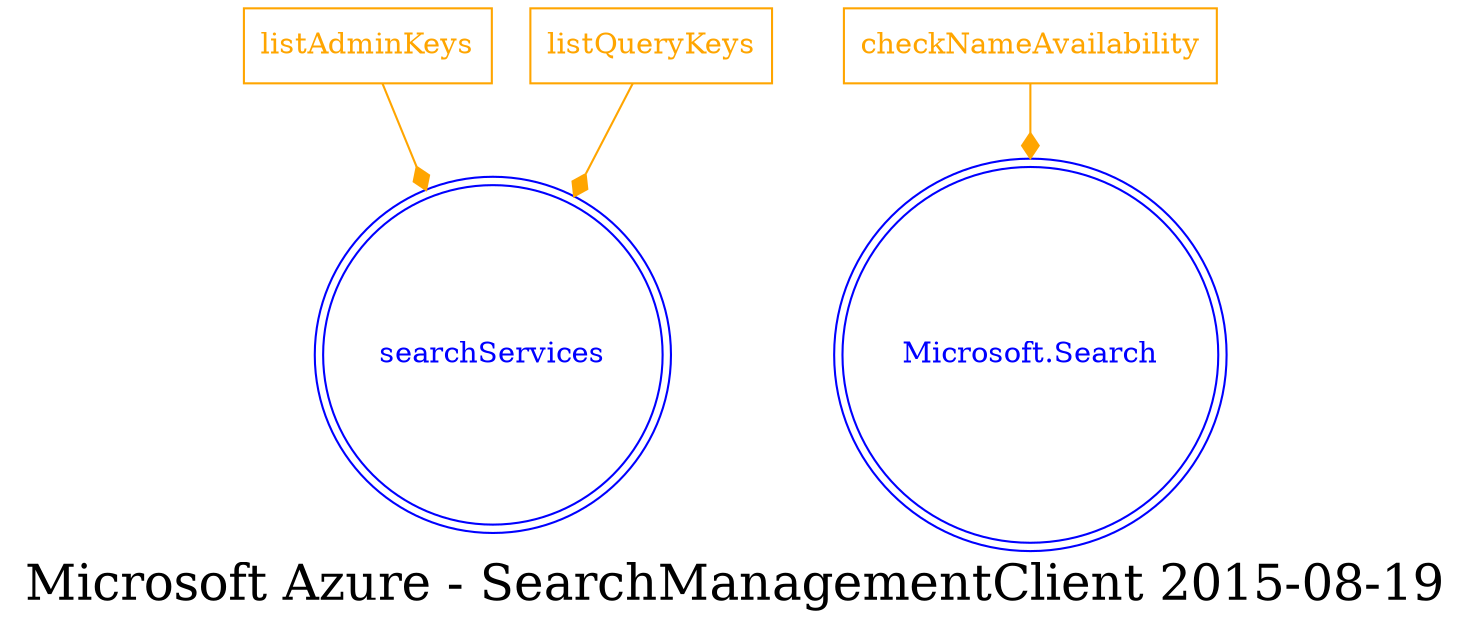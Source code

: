 digraph LexiconGraph {
graph[label="Microsoft Azure - SearchManagementClient 2015-08-19", fontsize=24]
splines=true
"searchServices" [color=blue, fontcolor=blue, shape=doublecircle]
"Microsoft.Search" [color=blue, fontcolor=blue, shape=doublecircle]
"listAdminKeys" [color=orange, fontcolor=orange, shape=box]
"listAdminKeys" -> "searchServices" [color=orange, fontcolor=orange, arrowhead=diamond, arrowtail=none]
"listQueryKeys" [color=orange, fontcolor=orange, shape=box]
"listQueryKeys" -> "searchServices" [color=orange, fontcolor=orange, arrowhead=diamond, arrowtail=none]
"checkNameAvailability" [color=orange, fontcolor=orange, shape=box]
"checkNameAvailability" -> "Microsoft.Search" [color=orange, fontcolor=orange, arrowhead=diamond, arrowtail=none]
}
